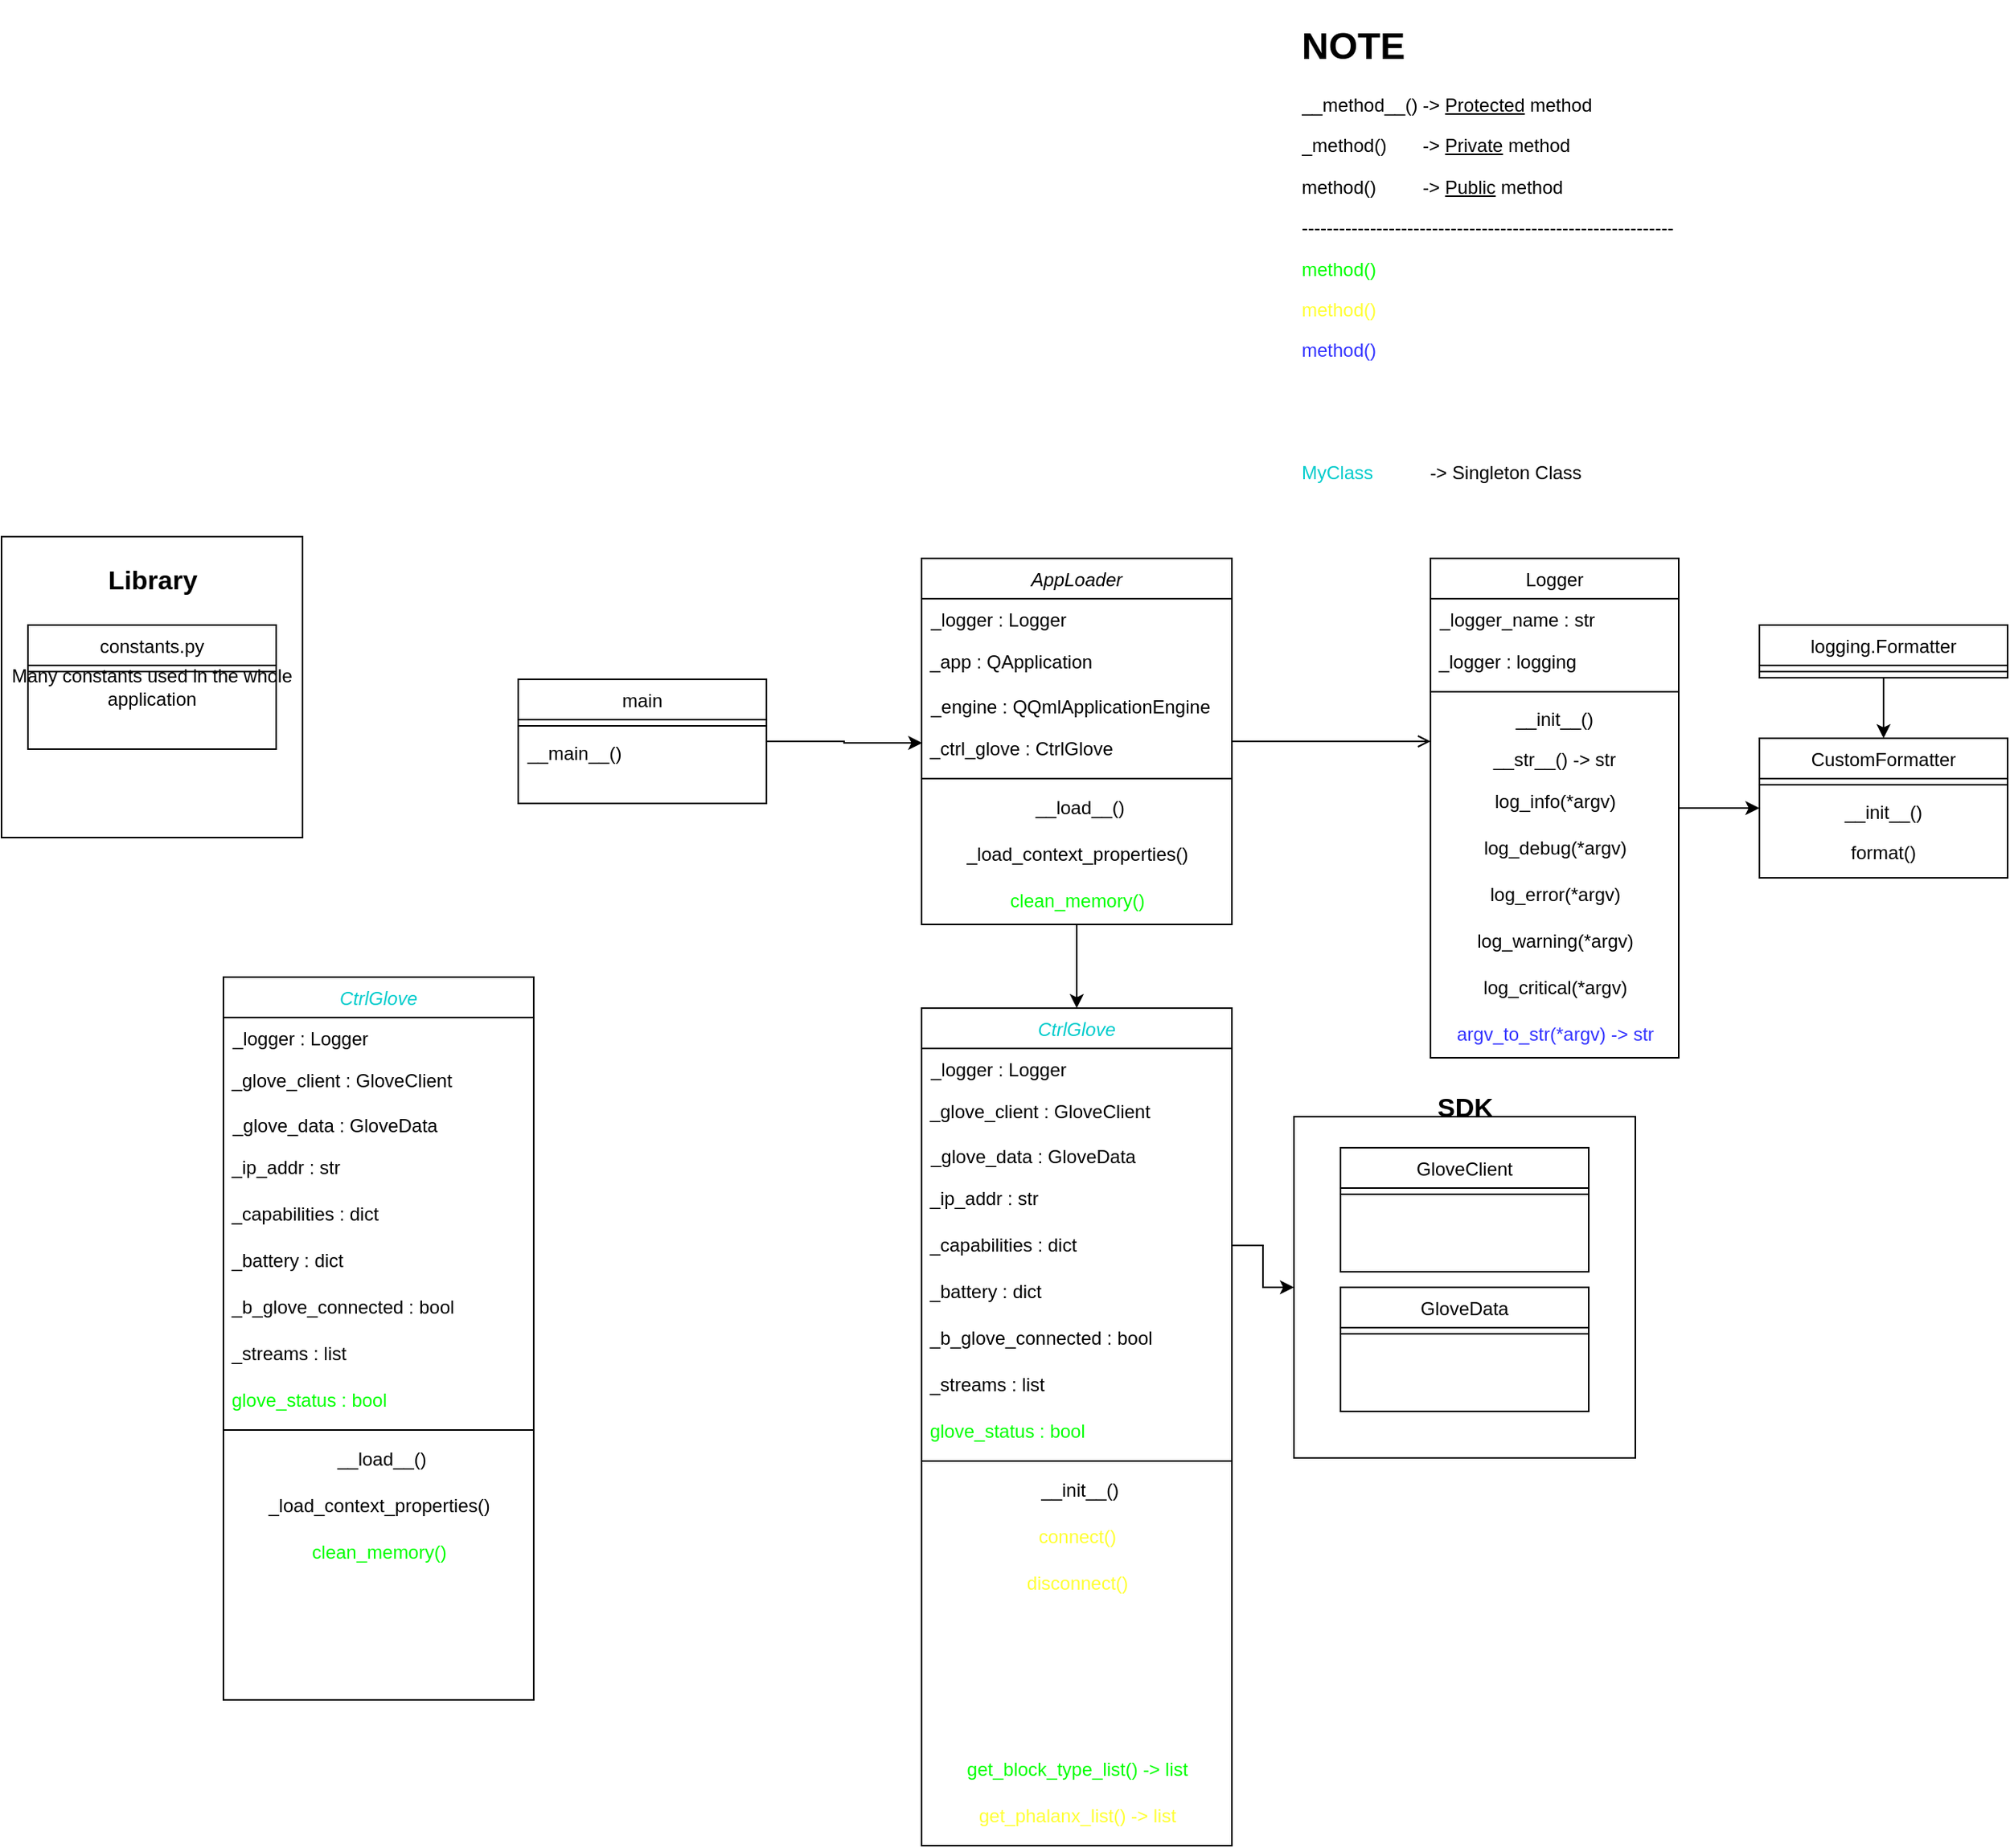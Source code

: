<mxfile version="21.3.6" type="github">
  <diagram id="C5RBs43oDa-KdzZeNtuy" name="Page-1">
    <mxGraphModel dx="2261" dy="1933" grid="1" gridSize="10" guides="1" tooltips="1" connect="1" arrows="1" fold="1" page="1" pageScale="1" pageWidth="827" pageHeight="1169" math="0" shadow="0">
      <root>
        <mxCell id="WIyWlLk6GJQsqaUBKTNV-0" />
        <mxCell id="WIyWlLk6GJQsqaUBKTNV-1" parent="WIyWlLk6GJQsqaUBKTNV-0" />
        <mxCell id="zkfFHV4jXpPFQw0GAbJ--0" value="AppLoader" style="swimlane;fontStyle=2;align=center;verticalAlign=top;childLayout=stackLayout;horizontal=1;startSize=26;horizontalStack=0;resizeParent=1;resizeLast=0;collapsible=1;marginBottom=0;rounded=0;shadow=0;strokeWidth=1;" parent="WIyWlLk6GJQsqaUBKTNV-1" vertex="1">
          <mxGeometry x="180" y="120" width="200" height="236" as="geometry">
            <mxRectangle x="230" y="140" width="160" height="26" as="alternateBounds" />
          </mxGeometry>
        </mxCell>
        <mxCell id="zkfFHV4jXpPFQw0GAbJ--1" value="_logger : Logger" style="text;align=left;verticalAlign=top;spacingLeft=4;spacingRight=4;overflow=hidden;rotatable=0;points=[[0,0.5],[1,0.5]];portConstraint=eastwest;" parent="zkfFHV4jXpPFQw0GAbJ--0" vertex="1">
          <mxGeometry y="26" width="200" height="26" as="geometry" />
        </mxCell>
        <mxCell id="za_D27vKtM6u5fKrS-_o-1" value="&amp;nbsp;_app : QApplication" style="text;html=1;align=left;verticalAlign=middle;resizable=0;points=[];autosize=1;strokeColor=none;fillColor=none;" vertex="1" parent="zkfFHV4jXpPFQw0GAbJ--0">
          <mxGeometry y="52" width="200" height="30" as="geometry" />
        </mxCell>
        <mxCell id="zkfFHV4jXpPFQw0GAbJ--5" value="_engine : QQmlApplicationEngine&#xa;" style="text;align=left;verticalAlign=top;spacingLeft=4;spacingRight=4;overflow=hidden;rotatable=0;points=[[0,0.5],[1,0.5]];portConstraint=eastwest;" parent="zkfFHV4jXpPFQw0GAbJ--0" vertex="1">
          <mxGeometry y="82" width="200" height="26" as="geometry" />
        </mxCell>
        <mxCell id="za_D27vKtM6u5fKrS-_o-2" value="&amp;nbsp;_ctrl_glove : CtrlGlove" style="text;html=1;align=left;verticalAlign=middle;resizable=0;points=[];autosize=1;strokeColor=none;fillColor=none;" vertex="1" parent="zkfFHV4jXpPFQw0GAbJ--0">
          <mxGeometry y="108" width="200" height="30" as="geometry" />
        </mxCell>
        <mxCell id="zkfFHV4jXpPFQw0GAbJ--4" value="" style="line;html=1;strokeWidth=1;align=left;verticalAlign=middle;spacingTop=-1;spacingLeft=3;spacingRight=3;rotatable=0;labelPosition=right;points=[];portConstraint=eastwest;" parent="zkfFHV4jXpPFQw0GAbJ--0" vertex="1">
          <mxGeometry y="138" width="200" height="8" as="geometry" />
        </mxCell>
        <mxCell id="za_D27vKtM6u5fKrS-_o-3" value="&amp;nbsp;__load__()" style="text;html=1;align=center;verticalAlign=middle;resizable=0;points=[];autosize=1;strokeColor=none;fillColor=none;" vertex="1" parent="zkfFHV4jXpPFQw0GAbJ--0">
          <mxGeometry y="146" width="200" height="30" as="geometry" />
        </mxCell>
        <mxCell id="za_D27vKtM6u5fKrS-_o-4" value="_load_context_properties()" style="text;html=1;align=center;verticalAlign=middle;resizable=0;points=[];autosize=1;strokeColor=none;fillColor=none;" vertex="1" parent="zkfFHV4jXpPFQw0GAbJ--0">
          <mxGeometry y="176" width="200" height="30" as="geometry" />
        </mxCell>
        <mxCell id="za_D27vKtM6u5fKrS-_o-5" value="&lt;font color=&quot;#00ff00&quot;&gt;clean_memory()&lt;/font&gt;" style="text;html=1;align=center;verticalAlign=middle;resizable=0;points=[];autosize=1;strokeColor=none;fillColor=none;" vertex="1" parent="zkfFHV4jXpPFQw0GAbJ--0">
          <mxGeometry y="206" width="200" height="30" as="geometry" />
        </mxCell>
        <mxCell id="za_D27vKtM6u5fKrS-_o-25" style="edgeStyle=orthogonalEdgeStyle;rounded=0;orthogonalLoop=1;jettySize=auto;html=1;entryX=0;entryY=0.5;entryDx=0;entryDy=0;" edge="1" parent="WIyWlLk6GJQsqaUBKTNV-1" source="zkfFHV4jXpPFQw0GAbJ--17" target="za_D27vKtM6u5fKrS-_o-15">
          <mxGeometry relative="1" as="geometry" />
        </mxCell>
        <mxCell id="zkfFHV4jXpPFQw0GAbJ--17" value="Logger" style="swimlane;fontStyle=0;align=center;verticalAlign=top;childLayout=stackLayout;horizontal=1;startSize=26;horizontalStack=0;resizeParent=1;resizeLast=0;collapsible=1;marginBottom=0;rounded=0;shadow=0;strokeWidth=1;" parent="WIyWlLk6GJQsqaUBKTNV-1" vertex="1">
          <mxGeometry x="508" y="120" width="160" height="322" as="geometry">
            <mxRectangle x="550" y="140" width="160" height="26" as="alternateBounds" />
          </mxGeometry>
        </mxCell>
        <mxCell id="zkfFHV4jXpPFQw0GAbJ--21" value="_logger_name : str" style="text;align=left;verticalAlign=top;spacingLeft=4;spacingRight=4;overflow=hidden;rotatable=0;points=[[0,0.5],[1,0.5]];portConstraint=eastwest;rounded=0;shadow=0;html=0;" parent="zkfFHV4jXpPFQw0GAbJ--17" vertex="1">
          <mxGeometry y="26" width="160" height="26" as="geometry" />
        </mxCell>
        <mxCell id="za_D27vKtM6u5fKrS-_o-27" value="&amp;nbsp;_logger : logging" style="text;html=1;align=left;verticalAlign=middle;resizable=0;points=[];autosize=1;strokeColor=none;fillColor=none;" vertex="1" parent="zkfFHV4jXpPFQw0GAbJ--17">
          <mxGeometry y="52" width="160" height="30" as="geometry" />
        </mxCell>
        <mxCell id="zkfFHV4jXpPFQw0GAbJ--23" value="" style="line;html=1;strokeWidth=1;align=left;verticalAlign=middle;spacingTop=-1;spacingLeft=3;spacingRight=3;rotatable=0;labelPosition=right;points=[];portConstraint=eastwest;" parent="zkfFHV4jXpPFQw0GAbJ--17" vertex="1">
          <mxGeometry y="82" width="160" height="8" as="geometry" />
        </mxCell>
        <mxCell id="za_D27vKtM6u5fKrS-_o-26" value="__init__()" style="text;align=center;verticalAlign=top;spacingLeft=4;spacingRight=4;overflow=hidden;rotatable=0;points=[[0,0.5],[1,0.5]];portConstraint=eastwest;" vertex="1" parent="zkfFHV4jXpPFQw0GAbJ--17">
          <mxGeometry y="90" width="160" height="26" as="geometry" />
        </mxCell>
        <mxCell id="za_D27vKtM6u5fKrS-_o-34" value="__str__() -&gt; str" style="text;align=center;verticalAlign=top;spacingLeft=4;spacingRight=4;overflow=hidden;rotatable=0;points=[[0,0.5],[1,0.5]];portConstraint=eastwest;" vertex="1" parent="zkfFHV4jXpPFQw0GAbJ--17">
          <mxGeometry y="116" width="160" height="26" as="geometry" />
        </mxCell>
        <mxCell id="za_D27vKtM6u5fKrS-_o-28" value="log_info(*argv)" style="text;html=1;align=center;verticalAlign=middle;resizable=0;points=[];autosize=1;strokeColor=none;fillColor=none;" vertex="1" parent="zkfFHV4jXpPFQw0GAbJ--17">
          <mxGeometry y="142" width="160" height="30" as="geometry" />
        </mxCell>
        <mxCell id="za_D27vKtM6u5fKrS-_o-29" value="log_debug(*argv)" style="text;html=1;align=center;verticalAlign=middle;resizable=0;points=[];autosize=1;strokeColor=none;fillColor=none;" vertex="1" parent="zkfFHV4jXpPFQw0GAbJ--17">
          <mxGeometry y="172" width="160" height="30" as="geometry" />
        </mxCell>
        <mxCell id="za_D27vKtM6u5fKrS-_o-30" value="log_error(*argv)" style="text;html=1;align=center;verticalAlign=middle;resizable=0;points=[];autosize=1;strokeColor=none;fillColor=none;" vertex="1" parent="zkfFHV4jXpPFQw0GAbJ--17">
          <mxGeometry y="202" width="160" height="30" as="geometry" />
        </mxCell>
        <mxCell id="za_D27vKtM6u5fKrS-_o-31" value="log_warning(*argv)" style="text;html=1;align=center;verticalAlign=middle;resizable=0;points=[];autosize=1;strokeColor=none;fillColor=none;" vertex="1" parent="zkfFHV4jXpPFQw0GAbJ--17">
          <mxGeometry y="232" width="160" height="30" as="geometry" />
        </mxCell>
        <mxCell id="za_D27vKtM6u5fKrS-_o-32" value="log_critical(*argv)" style="text;html=1;align=center;verticalAlign=middle;resizable=0;points=[];autosize=1;strokeColor=none;fillColor=none;" vertex="1" parent="zkfFHV4jXpPFQw0GAbJ--17">
          <mxGeometry y="262" width="160" height="30" as="geometry" />
        </mxCell>
        <mxCell id="za_D27vKtM6u5fKrS-_o-33" value="argv_to_str(*argv) -&amp;gt; str" style="text;html=1;align=center;verticalAlign=middle;resizable=0;points=[];autosize=1;strokeColor=none;fillColor=none;fontColor=#3333FF;" vertex="1" parent="zkfFHV4jXpPFQw0GAbJ--17">
          <mxGeometry y="292" width="160" height="30" as="geometry" />
        </mxCell>
        <mxCell id="zkfFHV4jXpPFQw0GAbJ--26" value="" style="endArrow=open;shadow=0;strokeWidth=1;rounded=0;endFill=1;edgeStyle=elbowEdgeStyle;elbow=vertical;" parent="WIyWlLk6GJQsqaUBKTNV-1" source="zkfFHV4jXpPFQw0GAbJ--0" target="zkfFHV4jXpPFQw0GAbJ--17" edge="1">
          <mxGeometry x="0.5" y="41" relative="1" as="geometry">
            <mxPoint x="380" y="192" as="sourcePoint" />
            <mxPoint x="540" y="192" as="targetPoint" />
            <mxPoint x="-40" y="32" as="offset" />
          </mxGeometry>
        </mxCell>
        <mxCell id="za_D27vKtM6u5fKrS-_o-8" value="&lt;h1&gt;NOTE&lt;/h1&gt;&lt;p&gt;__method__() -&amp;gt; &lt;u&gt;Protected&lt;/u&gt; method&lt;/p&gt;&lt;p&gt;_method()&amp;nbsp; &amp;nbsp; &amp;nbsp; &amp;nbsp;-&amp;gt; &lt;u&gt;Private&lt;/u&gt; method&lt;/p&gt;&lt;p&gt;method()&amp;nbsp; &amp;nbsp; &amp;nbsp; &amp;nbsp; &amp;nbsp;-&amp;gt; &lt;u&gt;Public&lt;/u&gt; method&lt;/p&gt;&lt;p&gt;------------------------------------------------------------&lt;/p&gt;&lt;p&gt;&lt;font color=&quot;#00ff00&quot;&gt;method()&amp;nbsp; &amp;nbsp; &amp;nbsp; &amp;nbsp; &amp;nbsp;&amp;nbsp;&lt;/font&gt;&lt;font color=&quot;#ffffff&quot;&gt;-&amp;gt; Q_PROPERTY&lt;/font&gt;&lt;/p&gt;&lt;p&gt;&lt;font color=&quot;#ffff33&quot;&gt;method()&lt;/font&gt;&lt;font color=&quot;#ffffff&quot;&gt;&amp;nbsp; &amp;nbsp; &amp;nbsp; &amp;nbsp; &amp;nbsp; -&amp;gt; SLOT&lt;/font&gt;&lt;/p&gt;&lt;p&gt;&lt;font color=&quot;#3333ff&quot;&gt;method()&amp;nbsp; &amp;nbsp; &amp;nbsp; &amp;nbsp; &amp;nbsp; &lt;/font&gt;&lt;font color=&quot;#ffffff&quot;&gt;-&amp;gt; staticmethod&lt;/font&gt;&lt;/p&gt;&lt;p&gt;&lt;font color=&quot;#ffffff&quot;&gt;--------------------------------------------------------------&lt;/font&gt;&lt;/p&gt;&lt;p&gt;&lt;font color=&quot;#ffffff&quot;&gt;MyClass&amp;nbsp; &amp;nbsp; &amp;nbsp; &amp;nbsp; &amp;nbsp; &amp;nbsp;-&amp;gt; Standard Class&lt;/font&gt;&lt;/p&gt;&lt;p&gt;&lt;font color=&quot;#00cccc&quot;&gt;MyClass&amp;nbsp; &amp;nbsp; &amp;nbsp; &amp;nbsp; &amp;nbsp; &amp;nbsp;&lt;/font&gt;-&amp;gt; Singleton Class&lt;font color=&quot;#ffffff&quot;&gt;&lt;br&gt;&lt;/font&gt;&lt;/p&gt;" style="text;html=1;strokeColor=none;fillColor=none;spacing=5;spacingTop=-20;whiteSpace=wrap;overflow=hidden;rounded=0;" vertex="1" parent="WIyWlLk6GJQsqaUBKTNV-1">
          <mxGeometry x="420" y="-230" width="280" height="320" as="geometry" />
        </mxCell>
        <mxCell id="za_D27vKtM6u5fKrS-_o-14" style="edgeStyle=orthogonalEdgeStyle;rounded=0;orthogonalLoop=1;jettySize=auto;html=1;entryX=0.002;entryY=0.367;entryDx=0;entryDy=0;entryPerimeter=0;" edge="1" parent="WIyWlLk6GJQsqaUBKTNV-1" source="za_D27vKtM6u5fKrS-_o-10" target="za_D27vKtM6u5fKrS-_o-2">
          <mxGeometry relative="1" as="geometry" />
        </mxCell>
        <mxCell id="za_D27vKtM6u5fKrS-_o-10" value="main" style="swimlane;fontStyle=0;align=center;verticalAlign=top;childLayout=stackLayout;horizontal=1;startSize=26;horizontalStack=0;resizeParent=1;resizeLast=0;collapsible=1;marginBottom=0;rounded=0;shadow=0;strokeWidth=1;" vertex="1" parent="WIyWlLk6GJQsqaUBKTNV-1">
          <mxGeometry x="-80" y="198" width="160" height="80" as="geometry">
            <mxRectangle x="550" y="140" width="160" height="26" as="alternateBounds" />
          </mxGeometry>
        </mxCell>
        <mxCell id="za_D27vKtM6u5fKrS-_o-12" value="" style="line;html=1;strokeWidth=1;align=left;verticalAlign=middle;spacingTop=-1;spacingLeft=3;spacingRight=3;rotatable=0;labelPosition=right;points=[];portConstraint=eastwest;" vertex="1" parent="za_D27vKtM6u5fKrS-_o-10">
          <mxGeometry y="26" width="160" height="8" as="geometry" />
        </mxCell>
        <mxCell id="za_D27vKtM6u5fKrS-_o-13" value="__main__()" style="text;align=left;verticalAlign=top;spacingLeft=4;spacingRight=4;overflow=hidden;rotatable=0;points=[[0,0.5],[1,0.5]];portConstraint=eastwest;" vertex="1" parent="za_D27vKtM6u5fKrS-_o-10">
          <mxGeometry y="34" width="160" height="26" as="geometry" />
        </mxCell>
        <mxCell id="za_D27vKtM6u5fKrS-_o-15" value="CustomFormatter" style="swimlane;fontStyle=0;align=center;verticalAlign=top;childLayout=stackLayout;horizontal=1;startSize=26;horizontalStack=0;resizeParent=1;resizeLast=0;collapsible=1;marginBottom=0;rounded=0;shadow=0;strokeWidth=1;" vertex="1" parent="WIyWlLk6GJQsqaUBKTNV-1">
          <mxGeometry x="720" y="236" width="160" height="90" as="geometry">
            <mxRectangle x="550" y="140" width="160" height="26" as="alternateBounds" />
          </mxGeometry>
        </mxCell>
        <mxCell id="za_D27vKtM6u5fKrS-_o-17" value="" style="line;html=1;strokeWidth=1;align=left;verticalAlign=middle;spacingTop=-1;spacingLeft=3;spacingRight=3;rotatable=0;labelPosition=right;points=[];portConstraint=eastwest;" vertex="1" parent="za_D27vKtM6u5fKrS-_o-15">
          <mxGeometry y="26" width="160" height="8" as="geometry" />
        </mxCell>
        <mxCell id="za_D27vKtM6u5fKrS-_o-18" value="__init__()" style="text;align=center;verticalAlign=top;spacingLeft=4;spacingRight=4;overflow=hidden;rotatable=0;points=[[0,0.5],[1,0.5]];portConstraint=eastwest;" vertex="1" parent="za_D27vKtM6u5fKrS-_o-15">
          <mxGeometry y="34" width="160" height="26" as="geometry" />
        </mxCell>
        <mxCell id="za_D27vKtM6u5fKrS-_o-24" value="format()" style="text;align=center;verticalAlign=top;spacingLeft=4;spacingRight=4;overflow=hidden;rotatable=0;points=[[0,0.5],[1,0.5]];portConstraint=eastwest;" vertex="1" parent="za_D27vKtM6u5fKrS-_o-15">
          <mxGeometry y="60" width="160" height="26" as="geometry" />
        </mxCell>
        <mxCell id="za_D27vKtM6u5fKrS-_o-23" style="edgeStyle=orthogonalEdgeStyle;rounded=0;orthogonalLoop=1;jettySize=auto;html=1;entryX=0.5;entryY=0;entryDx=0;entryDy=0;" edge="1" parent="WIyWlLk6GJQsqaUBKTNV-1" source="za_D27vKtM6u5fKrS-_o-19" target="za_D27vKtM6u5fKrS-_o-15">
          <mxGeometry relative="1" as="geometry" />
        </mxCell>
        <mxCell id="za_D27vKtM6u5fKrS-_o-19" value="logging.Formatter" style="swimlane;fontStyle=0;align=center;verticalAlign=top;childLayout=stackLayout;horizontal=1;startSize=26;horizontalStack=0;resizeParent=1;resizeLast=0;collapsible=1;marginBottom=0;rounded=0;shadow=0;strokeWidth=1;" vertex="1" parent="WIyWlLk6GJQsqaUBKTNV-1">
          <mxGeometry x="720" y="163" width="160" height="34" as="geometry">
            <mxRectangle x="550" y="140" width="160" height="26" as="alternateBounds" />
          </mxGeometry>
        </mxCell>
        <mxCell id="za_D27vKtM6u5fKrS-_o-21" value="" style="line;html=1;strokeWidth=1;align=left;verticalAlign=middle;spacingTop=-1;spacingLeft=3;spacingRight=3;rotatable=0;labelPosition=right;points=[];portConstraint=eastwest;" vertex="1" parent="za_D27vKtM6u5fKrS-_o-19">
          <mxGeometry y="26" width="160" height="8" as="geometry" />
        </mxCell>
        <mxCell id="za_D27vKtM6u5fKrS-_o-35" value="CtrlGlove" style="swimlane;fontStyle=2;align=center;verticalAlign=top;childLayout=stackLayout;horizontal=1;startSize=26;horizontalStack=0;resizeParent=1;resizeLast=0;collapsible=1;marginBottom=0;rounded=0;shadow=0;strokeWidth=1;fontColor=#00CCCC;labelBackgroundColor=default;" vertex="1" parent="WIyWlLk6GJQsqaUBKTNV-1">
          <mxGeometry x="180" y="410" width="200" height="540" as="geometry">
            <mxRectangle x="230" y="140" width="160" height="26" as="alternateBounds" />
          </mxGeometry>
        </mxCell>
        <mxCell id="za_D27vKtM6u5fKrS-_o-36" value="_logger : Logger" style="text;align=left;verticalAlign=top;spacingLeft=4;spacingRight=4;overflow=hidden;rotatable=0;points=[[0,0.5],[1,0.5]];portConstraint=eastwest;" vertex="1" parent="za_D27vKtM6u5fKrS-_o-35">
          <mxGeometry y="26" width="200" height="26" as="geometry" />
        </mxCell>
        <mxCell id="za_D27vKtM6u5fKrS-_o-37" value="&amp;nbsp;_glove_client : GloveClient" style="text;html=1;align=left;verticalAlign=middle;resizable=0;points=[];autosize=1;strokeColor=none;fillColor=none;" vertex="1" parent="za_D27vKtM6u5fKrS-_o-35">
          <mxGeometry y="52" width="200" height="30" as="geometry" />
        </mxCell>
        <mxCell id="za_D27vKtM6u5fKrS-_o-38" value="_glove_data : GloveData" style="text;align=left;verticalAlign=top;spacingLeft=4;spacingRight=4;overflow=hidden;rotatable=0;points=[[0,0.5],[1,0.5]];portConstraint=eastwest;" vertex="1" parent="za_D27vKtM6u5fKrS-_o-35">
          <mxGeometry y="82" width="200" height="26" as="geometry" />
        </mxCell>
        <mxCell id="za_D27vKtM6u5fKrS-_o-39" value="&amp;nbsp;_ip_addr : str" style="text;html=1;align=left;verticalAlign=middle;resizable=0;points=[];autosize=1;strokeColor=none;fillColor=none;" vertex="1" parent="za_D27vKtM6u5fKrS-_o-35">
          <mxGeometry y="108" width="200" height="30" as="geometry" />
        </mxCell>
        <mxCell id="za_D27vKtM6u5fKrS-_o-45" value="&amp;nbsp;_capabilities : dict" style="text;html=1;align=left;verticalAlign=middle;resizable=0;points=[];autosize=1;strokeColor=none;fillColor=none;" vertex="1" parent="za_D27vKtM6u5fKrS-_o-35">
          <mxGeometry y="138" width="200" height="30" as="geometry" />
        </mxCell>
        <mxCell id="za_D27vKtM6u5fKrS-_o-46" value="&amp;nbsp;_battery : dict" style="text;html=1;align=left;verticalAlign=middle;resizable=0;points=[];autosize=1;strokeColor=none;fillColor=none;" vertex="1" parent="za_D27vKtM6u5fKrS-_o-35">
          <mxGeometry y="168" width="200" height="30" as="geometry" />
        </mxCell>
        <mxCell id="za_D27vKtM6u5fKrS-_o-47" value="&amp;nbsp;_b_glove_connected : bool" style="text;html=1;align=left;verticalAlign=middle;resizable=0;points=[];autosize=1;strokeColor=none;fillColor=none;" vertex="1" parent="za_D27vKtM6u5fKrS-_o-35">
          <mxGeometry y="198" width="200" height="30" as="geometry" />
        </mxCell>
        <mxCell id="za_D27vKtM6u5fKrS-_o-49" value="&amp;nbsp;_streams : list" style="text;html=1;align=left;verticalAlign=middle;resizable=0;points=[];autosize=1;strokeColor=none;fillColor=none;" vertex="1" parent="za_D27vKtM6u5fKrS-_o-35">
          <mxGeometry y="228" width="200" height="30" as="geometry" />
        </mxCell>
        <mxCell id="za_D27vKtM6u5fKrS-_o-48" value="&lt;font color=&quot;#00ff00&quot;&gt;&amp;nbsp;glove_status : bool&lt;/font&gt;" style="text;html=1;align=left;verticalAlign=middle;resizable=0;points=[];autosize=1;strokeColor=none;fillColor=none;" vertex="1" parent="za_D27vKtM6u5fKrS-_o-35">
          <mxGeometry y="258" width="200" height="30" as="geometry" />
        </mxCell>
        <mxCell id="za_D27vKtM6u5fKrS-_o-40" value="" style="line;html=1;strokeWidth=1;align=left;verticalAlign=middle;spacingTop=-1;spacingLeft=3;spacingRight=3;rotatable=0;labelPosition=right;points=[];portConstraint=eastwest;" vertex="1" parent="za_D27vKtM6u5fKrS-_o-35">
          <mxGeometry y="288" width="200" height="8" as="geometry" />
        </mxCell>
        <mxCell id="za_D27vKtM6u5fKrS-_o-41" value="&amp;nbsp;__init__()" style="text;html=1;align=center;verticalAlign=middle;resizable=0;points=[];autosize=1;strokeColor=none;fillColor=none;" vertex="1" parent="za_D27vKtM6u5fKrS-_o-35">
          <mxGeometry y="296" width="200" height="30" as="geometry" />
        </mxCell>
        <mxCell id="za_D27vKtM6u5fKrS-_o-42" value="&lt;font color=&quot;#ffff33&quot;&gt;connect()&lt;/font&gt;" style="text;html=1;align=center;verticalAlign=middle;resizable=0;points=[];autosize=1;strokeColor=none;fillColor=none;" vertex="1" parent="za_D27vKtM6u5fKrS-_o-35">
          <mxGeometry y="326" width="200" height="30" as="geometry" />
        </mxCell>
        <mxCell id="za_D27vKtM6u5fKrS-_o-43" value="&lt;font color=&quot;#ffff33&quot;&gt;disconnect()&lt;/font&gt;" style="text;html=1;align=center;verticalAlign=middle;resizable=0;points=[];autosize=1;strokeColor=none;fillColor=none;" vertex="1" parent="za_D27vKtM6u5fKrS-_o-35">
          <mxGeometry y="356" width="200" height="30" as="geometry" />
        </mxCell>
        <mxCell id="za_D27vKtM6u5fKrS-_o-85" value="&lt;font color=&quot;#ffffff&quot;&gt;get_data_battery()&lt;/font&gt;" style="text;html=1;align=center;verticalAlign=middle;resizable=0;points=[];autosize=1;strokeColor=none;fillColor=none;" vertex="1" parent="za_D27vKtM6u5fKrS-_o-35">
          <mxGeometry y="386" width="200" height="30" as="geometry" />
        </mxCell>
        <mxCell id="za_D27vKtM6u5fKrS-_o-86" value="&lt;font color=&quot;#ffffff&quot;&gt;parse_hw_capabilities()&lt;/font&gt;" style="text;html=1;align=center;verticalAlign=middle;resizable=0;points=[];autosize=1;strokeColor=none;fillColor=none;" vertex="1" parent="za_D27vKtM6u5fKrS-_o-35">
          <mxGeometry y="416" width="200" height="30" as="geometry" />
        </mxCell>
        <mxCell id="za_D27vKtM6u5fKrS-_o-87" value="&lt;font color=&quot;#ffffff&quot;&gt;set_glove_status(bool)&lt;/font&gt;" style="text;html=1;align=center;verticalAlign=middle;resizable=0;points=[];autosize=1;strokeColor=none;fillColor=none;" vertex="1" parent="za_D27vKtM6u5fKrS-_o-35">
          <mxGeometry y="446" width="200" height="30" as="geometry" />
        </mxCell>
        <mxCell id="za_D27vKtM6u5fKrS-_o-88" value="&lt;font color=&quot;#00ff00&quot;&gt;get_block_type_list() -&amp;gt; list&lt;/font&gt;" style="text;html=1;align=center;verticalAlign=middle;resizable=0;points=[];autosize=1;strokeColor=none;fillColor=none;" vertex="1" parent="za_D27vKtM6u5fKrS-_o-35">
          <mxGeometry y="476" width="200" height="30" as="geometry" />
        </mxCell>
        <mxCell id="za_D27vKtM6u5fKrS-_o-89" value="&lt;font color=&quot;#ffff33&quot;&gt;get_phalanx_list() -&amp;gt; list&lt;/font&gt;" style="text;html=1;align=center;verticalAlign=middle;resizable=0;points=[];autosize=1;strokeColor=none;fillColor=none;" vertex="1" parent="za_D27vKtM6u5fKrS-_o-35">
          <mxGeometry y="506" width="200" height="30" as="geometry" />
        </mxCell>
        <mxCell id="za_D27vKtM6u5fKrS-_o-44" style="edgeStyle=orthogonalEdgeStyle;rounded=0;orthogonalLoop=1;jettySize=auto;html=1;entryX=0.5;entryY=0;entryDx=0;entryDy=0;" edge="1" parent="WIyWlLk6GJQsqaUBKTNV-1" source="za_D27vKtM6u5fKrS-_o-5" target="za_D27vKtM6u5fKrS-_o-35">
          <mxGeometry relative="1" as="geometry" />
        </mxCell>
        <mxCell id="za_D27vKtM6u5fKrS-_o-60" value="" style="whiteSpace=wrap;html=1;aspect=fixed;" vertex="1" parent="WIyWlLk6GJQsqaUBKTNV-1">
          <mxGeometry x="420" y="480" width="220" height="220" as="geometry" />
        </mxCell>
        <mxCell id="za_D27vKtM6u5fKrS-_o-57" value="GloveClient" style="swimlane;fontStyle=0;align=center;verticalAlign=top;childLayout=stackLayout;horizontal=1;startSize=26;horizontalStack=0;resizeParent=1;resizeLast=0;collapsible=1;marginBottom=0;rounded=0;shadow=0;strokeWidth=1;" vertex="1" parent="WIyWlLk6GJQsqaUBKTNV-1">
          <mxGeometry x="450" y="500" width="160" height="80" as="geometry">
            <mxRectangle x="550" y="140" width="160" height="26" as="alternateBounds" />
          </mxGeometry>
        </mxCell>
        <mxCell id="za_D27vKtM6u5fKrS-_o-58" value="" style="line;html=1;strokeWidth=1;align=left;verticalAlign=middle;spacingTop=-1;spacingLeft=3;spacingRight=3;rotatable=0;labelPosition=right;points=[];portConstraint=eastwest;" vertex="1" parent="za_D27vKtM6u5fKrS-_o-57">
          <mxGeometry y="26" width="160" height="8" as="geometry" />
        </mxCell>
        <mxCell id="za_D27vKtM6u5fKrS-_o-61" value="GloveData" style="swimlane;fontStyle=0;align=center;verticalAlign=top;childLayout=stackLayout;horizontal=1;startSize=26;horizontalStack=0;resizeParent=1;resizeLast=0;collapsible=1;marginBottom=0;rounded=0;shadow=0;strokeWidth=1;" vertex="1" parent="WIyWlLk6GJQsqaUBKTNV-1">
          <mxGeometry x="450" y="590" width="160" height="80" as="geometry">
            <mxRectangle x="550" y="140" width="160" height="26" as="alternateBounds" />
          </mxGeometry>
        </mxCell>
        <mxCell id="za_D27vKtM6u5fKrS-_o-62" value="" style="line;html=1;strokeWidth=1;align=left;verticalAlign=middle;spacingTop=-1;spacingLeft=3;spacingRight=3;rotatable=0;labelPosition=right;points=[];portConstraint=eastwest;" vertex="1" parent="za_D27vKtM6u5fKrS-_o-61">
          <mxGeometry y="26" width="160" height="8" as="geometry" />
        </mxCell>
        <mxCell id="za_D27vKtM6u5fKrS-_o-64" value="SDK" style="text;html=1;align=center;verticalAlign=middle;resizable=0;points=[];autosize=1;strokeColor=none;fillColor=none;fontStyle=1;fontSize=17;" vertex="1" parent="WIyWlLk6GJQsqaUBKTNV-1">
          <mxGeometry x="500" y="460" width="60" height="30" as="geometry" />
        </mxCell>
        <mxCell id="za_D27vKtM6u5fKrS-_o-65" style="edgeStyle=orthogonalEdgeStyle;rounded=0;orthogonalLoop=1;jettySize=auto;html=1;entryX=0;entryY=0.5;entryDx=0;entryDy=0;" edge="1" parent="WIyWlLk6GJQsqaUBKTNV-1" source="za_D27vKtM6u5fKrS-_o-45" target="za_D27vKtM6u5fKrS-_o-60">
          <mxGeometry relative="1" as="geometry" />
        </mxCell>
        <mxCell id="za_D27vKtM6u5fKrS-_o-66" value="Many constants used in the whole application" style="whiteSpace=wrap;html=1;aspect=fixed;" vertex="1" parent="WIyWlLk6GJQsqaUBKTNV-1">
          <mxGeometry x="-413" y="106" width="194" height="194" as="geometry" />
        </mxCell>
        <mxCell id="za_D27vKtM6u5fKrS-_o-67" value="constants.py" style="swimlane;fontStyle=0;align=center;verticalAlign=top;childLayout=stackLayout;horizontal=1;startSize=26;horizontalStack=0;resizeParent=1;resizeLast=0;collapsible=1;marginBottom=0;rounded=0;shadow=0;strokeWidth=1;" vertex="1" parent="WIyWlLk6GJQsqaUBKTNV-1">
          <mxGeometry x="-396" y="163" width="160" height="80" as="geometry">
            <mxRectangle x="550" y="140" width="160" height="26" as="alternateBounds" />
          </mxGeometry>
        </mxCell>
        <mxCell id="za_D27vKtM6u5fKrS-_o-68" value="" style="line;html=1;strokeWidth=1;align=left;verticalAlign=middle;spacingTop=-1;spacingLeft=3;spacingRight=3;rotatable=0;labelPosition=right;points=[];portConstraint=eastwest;" vertex="1" parent="za_D27vKtM6u5fKrS-_o-67">
          <mxGeometry y="26" width="160" height="8" as="geometry" />
        </mxCell>
        <mxCell id="za_D27vKtM6u5fKrS-_o-69" value="Library" style="text;html=1;align=center;verticalAlign=middle;resizable=0;points=[];autosize=1;strokeColor=none;fillColor=none;fontStyle=1;fontSize=17;" vertex="1" parent="WIyWlLk6GJQsqaUBKTNV-1">
          <mxGeometry x="-356" y="120" width="80" height="30" as="geometry" />
        </mxCell>
        <mxCell id="za_D27vKtM6u5fKrS-_o-71" value="CtrlGlove" style="swimlane;fontStyle=2;align=center;verticalAlign=top;childLayout=stackLayout;horizontal=1;startSize=26;horizontalStack=0;resizeParent=1;resizeLast=0;collapsible=1;marginBottom=0;rounded=0;shadow=0;strokeWidth=1;fontColor=#00CCCC;labelBackgroundColor=default;" vertex="1" parent="WIyWlLk6GJQsqaUBKTNV-1">
          <mxGeometry x="-270" y="390" width="200" height="466" as="geometry">
            <mxRectangle x="230" y="140" width="160" height="26" as="alternateBounds" />
          </mxGeometry>
        </mxCell>
        <mxCell id="za_D27vKtM6u5fKrS-_o-72" value="_logger : Logger" style="text;align=left;verticalAlign=top;spacingLeft=4;spacingRight=4;overflow=hidden;rotatable=0;points=[[0,0.5],[1,0.5]];portConstraint=eastwest;" vertex="1" parent="za_D27vKtM6u5fKrS-_o-71">
          <mxGeometry y="26" width="200" height="26" as="geometry" />
        </mxCell>
        <mxCell id="za_D27vKtM6u5fKrS-_o-73" value="&amp;nbsp;_glove_client : GloveClient" style="text;html=1;align=left;verticalAlign=middle;resizable=0;points=[];autosize=1;strokeColor=none;fillColor=none;" vertex="1" parent="za_D27vKtM6u5fKrS-_o-71">
          <mxGeometry y="52" width="200" height="30" as="geometry" />
        </mxCell>
        <mxCell id="za_D27vKtM6u5fKrS-_o-74" value="_glove_data : GloveData" style="text;align=left;verticalAlign=top;spacingLeft=4;spacingRight=4;overflow=hidden;rotatable=0;points=[[0,0.5],[1,0.5]];portConstraint=eastwest;" vertex="1" parent="za_D27vKtM6u5fKrS-_o-71">
          <mxGeometry y="82" width="200" height="26" as="geometry" />
        </mxCell>
        <mxCell id="za_D27vKtM6u5fKrS-_o-75" value="&amp;nbsp;_ip_addr : str" style="text;html=1;align=left;verticalAlign=middle;resizable=0;points=[];autosize=1;strokeColor=none;fillColor=none;" vertex="1" parent="za_D27vKtM6u5fKrS-_o-71">
          <mxGeometry y="108" width="200" height="30" as="geometry" />
        </mxCell>
        <mxCell id="za_D27vKtM6u5fKrS-_o-76" value="&amp;nbsp;_capabilities : dict" style="text;html=1;align=left;verticalAlign=middle;resizable=0;points=[];autosize=1;strokeColor=none;fillColor=none;" vertex="1" parent="za_D27vKtM6u5fKrS-_o-71">
          <mxGeometry y="138" width="200" height="30" as="geometry" />
        </mxCell>
        <mxCell id="za_D27vKtM6u5fKrS-_o-77" value="&amp;nbsp;_battery : dict" style="text;html=1;align=left;verticalAlign=middle;resizable=0;points=[];autosize=1;strokeColor=none;fillColor=none;" vertex="1" parent="za_D27vKtM6u5fKrS-_o-71">
          <mxGeometry y="168" width="200" height="30" as="geometry" />
        </mxCell>
        <mxCell id="za_D27vKtM6u5fKrS-_o-78" value="&amp;nbsp;_b_glove_connected : bool" style="text;html=1;align=left;verticalAlign=middle;resizable=0;points=[];autosize=1;strokeColor=none;fillColor=none;" vertex="1" parent="za_D27vKtM6u5fKrS-_o-71">
          <mxGeometry y="198" width="200" height="30" as="geometry" />
        </mxCell>
        <mxCell id="za_D27vKtM6u5fKrS-_o-79" value="&amp;nbsp;_streams : list" style="text;html=1;align=left;verticalAlign=middle;resizable=0;points=[];autosize=1;strokeColor=none;fillColor=none;" vertex="1" parent="za_D27vKtM6u5fKrS-_o-71">
          <mxGeometry y="228" width="200" height="30" as="geometry" />
        </mxCell>
        <mxCell id="za_D27vKtM6u5fKrS-_o-80" value="&lt;font color=&quot;#00ff00&quot;&gt;&amp;nbsp;glove_status : bool&lt;/font&gt;" style="text;html=1;align=left;verticalAlign=middle;resizable=0;points=[];autosize=1;strokeColor=none;fillColor=none;" vertex="1" parent="za_D27vKtM6u5fKrS-_o-71">
          <mxGeometry y="258" width="200" height="30" as="geometry" />
        </mxCell>
        <mxCell id="za_D27vKtM6u5fKrS-_o-81" value="" style="line;html=1;strokeWidth=1;align=left;verticalAlign=middle;spacingTop=-1;spacingLeft=3;spacingRight=3;rotatable=0;labelPosition=right;points=[];portConstraint=eastwest;" vertex="1" parent="za_D27vKtM6u5fKrS-_o-71">
          <mxGeometry y="288" width="200" height="8" as="geometry" />
        </mxCell>
        <mxCell id="za_D27vKtM6u5fKrS-_o-82" value="&amp;nbsp;__load__()" style="text;html=1;align=center;verticalAlign=middle;resizable=0;points=[];autosize=1;strokeColor=none;fillColor=none;" vertex="1" parent="za_D27vKtM6u5fKrS-_o-71">
          <mxGeometry y="296" width="200" height="30" as="geometry" />
        </mxCell>
        <mxCell id="za_D27vKtM6u5fKrS-_o-83" value="_load_context_properties()" style="text;html=1;align=center;verticalAlign=middle;resizable=0;points=[];autosize=1;strokeColor=none;fillColor=none;" vertex="1" parent="za_D27vKtM6u5fKrS-_o-71">
          <mxGeometry y="326" width="200" height="30" as="geometry" />
        </mxCell>
        <mxCell id="za_D27vKtM6u5fKrS-_o-84" value="&lt;font color=&quot;#00ff00&quot;&gt;clean_memory()&lt;/font&gt;" style="text;html=1;align=center;verticalAlign=middle;resizable=0;points=[];autosize=1;strokeColor=none;fillColor=none;" vertex="1" parent="za_D27vKtM6u5fKrS-_o-71">
          <mxGeometry y="356" width="200" height="30" as="geometry" />
        </mxCell>
      </root>
    </mxGraphModel>
  </diagram>
</mxfile>
